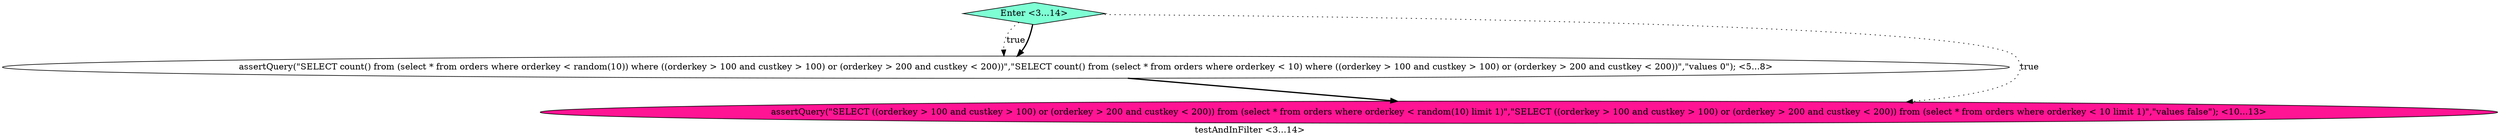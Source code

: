 digraph PDG {
label = "testAndInFilter <3...14>";
0.2 [style = filled, label = "Enter <3...14>", fillcolor = aquamarine, shape = diamond];
0.0 [style = filled, label = "assertQuery(\"SELECT count() from (select * from orders where orderkey < random(10)) where ((orderkey > 100 and custkey > 100) or (orderkey > 200 and custkey < 200))\",\"SELECT count() from (select * from orders where orderkey < 10) where ((orderkey > 100 and custkey > 100) or (orderkey > 200 and custkey < 200))\",\"values 0\"); <5...8>", fillcolor = white, shape = ellipse];
0.1 [style = filled, label = "assertQuery(\"SELECT ((orderkey > 100 and custkey > 100) or (orderkey > 200 and custkey < 200)) from (select * from orders where orderkey < random(10) limit 1)\",\"SELECT ((orderkey > 100 and custkey > 100) or (orderkey > 200 and custkey < 200)) from (select * from orders where orderkey < 10 limit 1)\",\"values false\"); <10...13>", fillcolor = deeppink, shape = ellipse];
0.0 -> 0.1 [style = bold, label=""];
0.2 -> 0.0 [style = dotted, label="true"];
0.2 -> 0.0 [style = bold, label=""];
0.2 -> 0.1 [style = dotted, label="true"];
}
